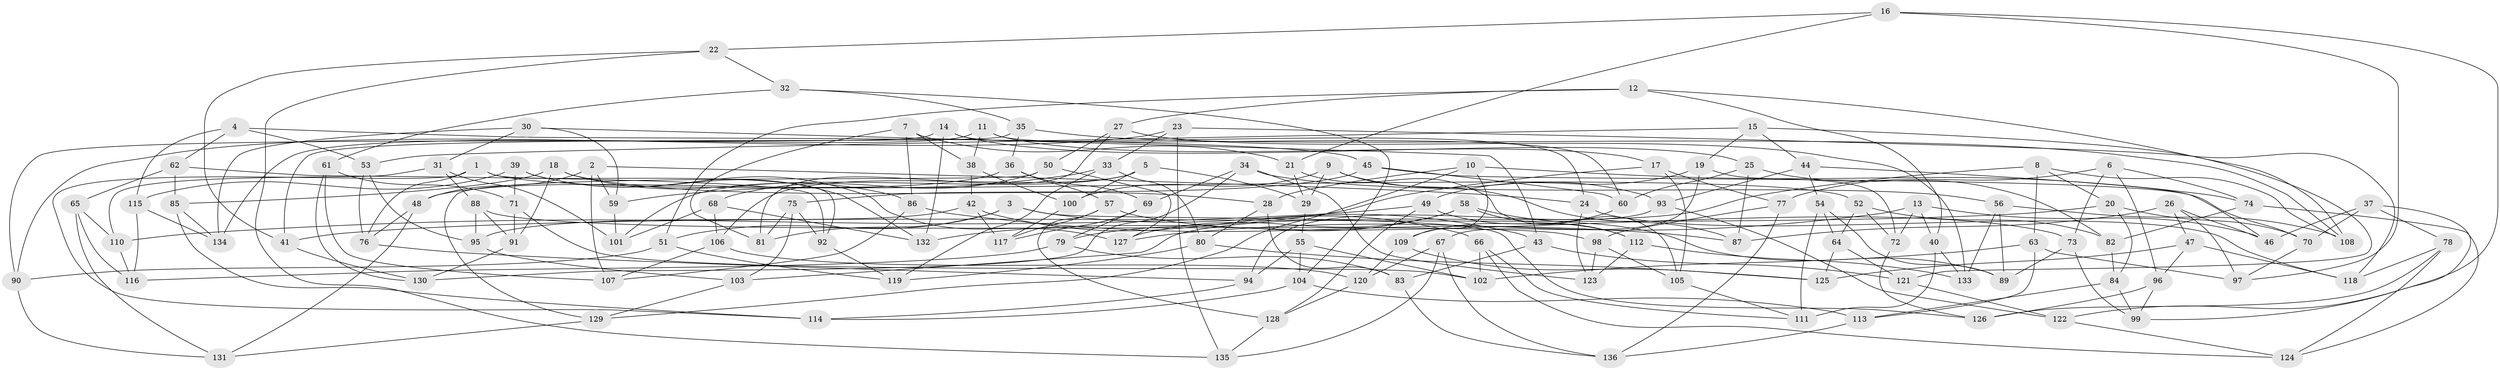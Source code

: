 // Generated by graph-tools (version 1.1) at 2025/03/03/09/25 03:03:06]
// undirected, 136 vertices, 272 edges
graph export_dot {
graph [start="1"]
  node [color=gray90,style=filled];
  1;
  2;
  3;
  4;
  5;
  6;
  7;
  8;
  9;
  10;
  11;
  12;
  13;
  14;
  15;
  16;
  17;
  18;
  19;
  20;
  21;
  22;
  23;
  24;
  25;
  26;
  27;
  28;
  29;
  30;
  31;
  32;
  33;
  34;
  35;
  36;
  37;
  38;
  39;
  40;
  41;
  42;
  43;
  44;
  45;
  46;
  47;
  48;
  49;
  50;
  51;
  52;
  53;
  54;
  55;
  56;
  57;
  58;
  59;
  60;
  61;
  62;
  63;
  64;
  65;
  66;
  67;
  68;
  69;
  70;
  71;
  72;
  73;
  74;
  75;
  76;
  77;
  78;
  79;
  80;
  81;
  82;
  83;
  84;
  85;
  86;
  87;
  88;
  89;
  90;
  91;
  92;
  93;
  94;
  95;
  96;
  97;
  98;
  99;
  100;
  101;
  102;
  103;
  104;
  105;
  106;
  107;
  108;
  109;
  110;
  111;
  112;
  113;
  114;
  115;
  116;
  117;
  118;
  119;
  120;
  121;
  122;
  123;
  124;
  125;
  126;
  127;
  128;
  129;
  130;
  131;
  132;
  133;
  134;
  135;
  136;
  1 -- 52;
  1 -- 114;
  1 -- 92;
  1 -- 76;
  2 -- 48;
  2 -- 59;
  2 -- 107;
  2 -- 24;
  3 -- 51;
  3 -- 126;
  3 -- 81;
  3 -- 43;
  4 -- 45;
  4 -- 115;
  4 -- 62;
  4 -- 53;
  5 -- 106;
  5 -- 101;
  5 -- 29;
  5 -- 100;
  6 -- 73;
  6 -- 77;
  6 -- 74;
  6 -- 96;
  7 -- 86;
  7 -- 21;
  7 -- 81;
  7 -- 38;
  8 -- 108;
  8 -- 20;
  8 -- 103;
  8 -- 63;
  9 -- 100;
  9 -- 29;
  9 -- 87;
  9 -- 93;
  10 -- 109;
  10 -- 74;
  10 -- 129;
  10 -- 28;
  11 -- 17;
  11 -- 134;
  11 -- 38;
  11 -- 60;
  12 -- 51;
  12 -- 27;
  12 -- 108;
  12 -- 40;
  13 -- 40;
  13 -- 127;
  13 -- 46;
  13 -- 72;
  14 -- 132;
  14 -- 25;
  14 -- 24;
  14 -- 90;
  15 -- 121;
  15 -- 44;
  15 -- 19;
  15 -- 53;
  16 -- 21;
  16 -- 122;
  16 -- 97;
  16 -- 22;
  17 -- 105;
  17 -- 132;
  17 -- 77;
  18 -- 28;
  18 -- 85;
  18 -- 86;
  18 -- 91;
  19 -- 49;
  19 -- 72;
  19 -- 67;
  20 -- 41;
  20 -- 70;
  20 -- 84;
  21 -- 105;
  21 -- 29;
  22 -- 41;
  22 -- 32;
  22 -- 135;
  23 -- 135;
  23 -- 33;
  23 -- 90;
  23 -- 118;
  24 -- 123;
  24 -- 118;
  25 -- 87;
  25 -- 60;
  25 -- 82;
  26 -- 47;
  26 -- 87;
  26 -- 46;
  26 -- 97;
  27 -- 50;
  27 -- 133;
  27 -- 81;
  28 -- 80;
  28 -- 83;
  29 -- 55;
  30 -- 134;
  30 -- 59;
  30 -- 43;
  30 -- 31;
  31 -- 110;
  31 -- 101;
  31 -- 88;
  32 -- 104;
  32 -- 35;
  32 -- 61;
  33 -- 80;
  33 -- 59;
  33 -- 119;
  34 -- 130;
  34 -- 56;
  34 -- 69;
  34 -- 123;
  35 -- 36;
  35 -- 41;
  35 -- 108;
  36 -- 48;
  36 -- 57;
  36 -- 69;
  37 -- 78;
  37 -- 46;
  37 -- 99;
  37 -- 70;
  38 -- 100;
  38 -- 42;
  39 -- 71;
  39 -- 115;
  39 -- 132;
  39 -- 127;
  40 -- 133;
  40 -- 111;
  41 -- 130;
  42 -- 66;
  42 -- 117;
  42 -- 95;
  43 -- 83;
  43 -- 121;
  44 -- 54;
  44 -- 93;
  44 -- 46;
  45 -- 75;
  45 -- 60;
  45 -- 70;
  47 -- 125;
  47 -- 118;
  47 -- 96;
  48 -- 131;
  48 -- 76;
  49 -- 110;
  49 -- 128;
  49 -- 112;
  50 -- 68;
  50 -- 129;
  50 -- 127;
  51 -- 119;
  51 -- 90;
  52 -- 64;
  52 -- 72;
  52 -- 82;
  53 -- 76;
  53 -- 95;
  54 -- 111;
  54 -- 89;
  54 -- 64;
  55 -- 104;
  55 -- 94;
  55 -- 102;
  56 -- 89;
  56 -- 133;
  56 -- 108;
  57 -- 128;
  57 -- 117;
  57 -- 73;
  58 -- 127;
  58 -- 112;
  58 -- 79;
  58 -- 89;
  59 -- 101;
  60 -- 109;
  61 -- 107;
  61 -- 71;
  61 -- 130;
  62 -- 65;
  62 -- 85;
  62 -- 92;
  63 -- 97;
  63 -- 102;
  63 -- 113;
  64 -- 121;
  64 -- 125;
  65 -- 131;
  65 -- 110;
  65 -- 116;
  66 -- 124;
  66 -- 102;
  66 -- 111;
  67 -- 120;
  67 -- 135;
  67 -- 136;
  68 -- 132;
  68 -- 106;
  68 -- 101;
  69 -- 117;
  69 -- 79;
  70 -- 97;
  71 -- 91;
  71 -- 102;
  72 -- 126;
  73 -- 89;
  73 -- 99;
  74 -- 124;
  74 -- 82;
  75 -- 103;
  75 -- 92;
  75 -- 81;
  76 -- 94;
  77 -- 98;
  77 -- 136;
  78 -- 118;
  78 -- 124;
  78 -- 126;
  79 -- 116;
  79 -- 83;
  80 -- 125;
  80 -- 119;
  82 -- 84;
  83 -- 136;
  84 -- 113;
  84 -- 99;
  85 -- 134;
  85 -- 114;
  86 -- 87;
  86 -- 107;
  88 -- 95;
  88 -- 98;
  88 -- 91;
  90 -- 131;
  91 -- 130;
  92 -- 119;
  93 -- 122;
  93 -- 94;
  94 -- 114;
  95 -- 103;
  96 -- 126;
  96 -- 99;
  98 -- 123;
  98 -- 105;
  100 -- 117;
  103 -- 129;
  104 -- 114;
  104 -- 113;
  105 -- 111;
  106 -- 107;
  106 -- 120;
  109 -- 120;
  109 -- 125;
  110 -- 116;
  112 -- 123;
  112 -- 133;
  113 -- 136;
  115 -- 134;
  115 -- 116;
  120 -- 128;
  121 -- 122;
  122 -- 124;
  128 -- 135;
  129 -- 131;
}
